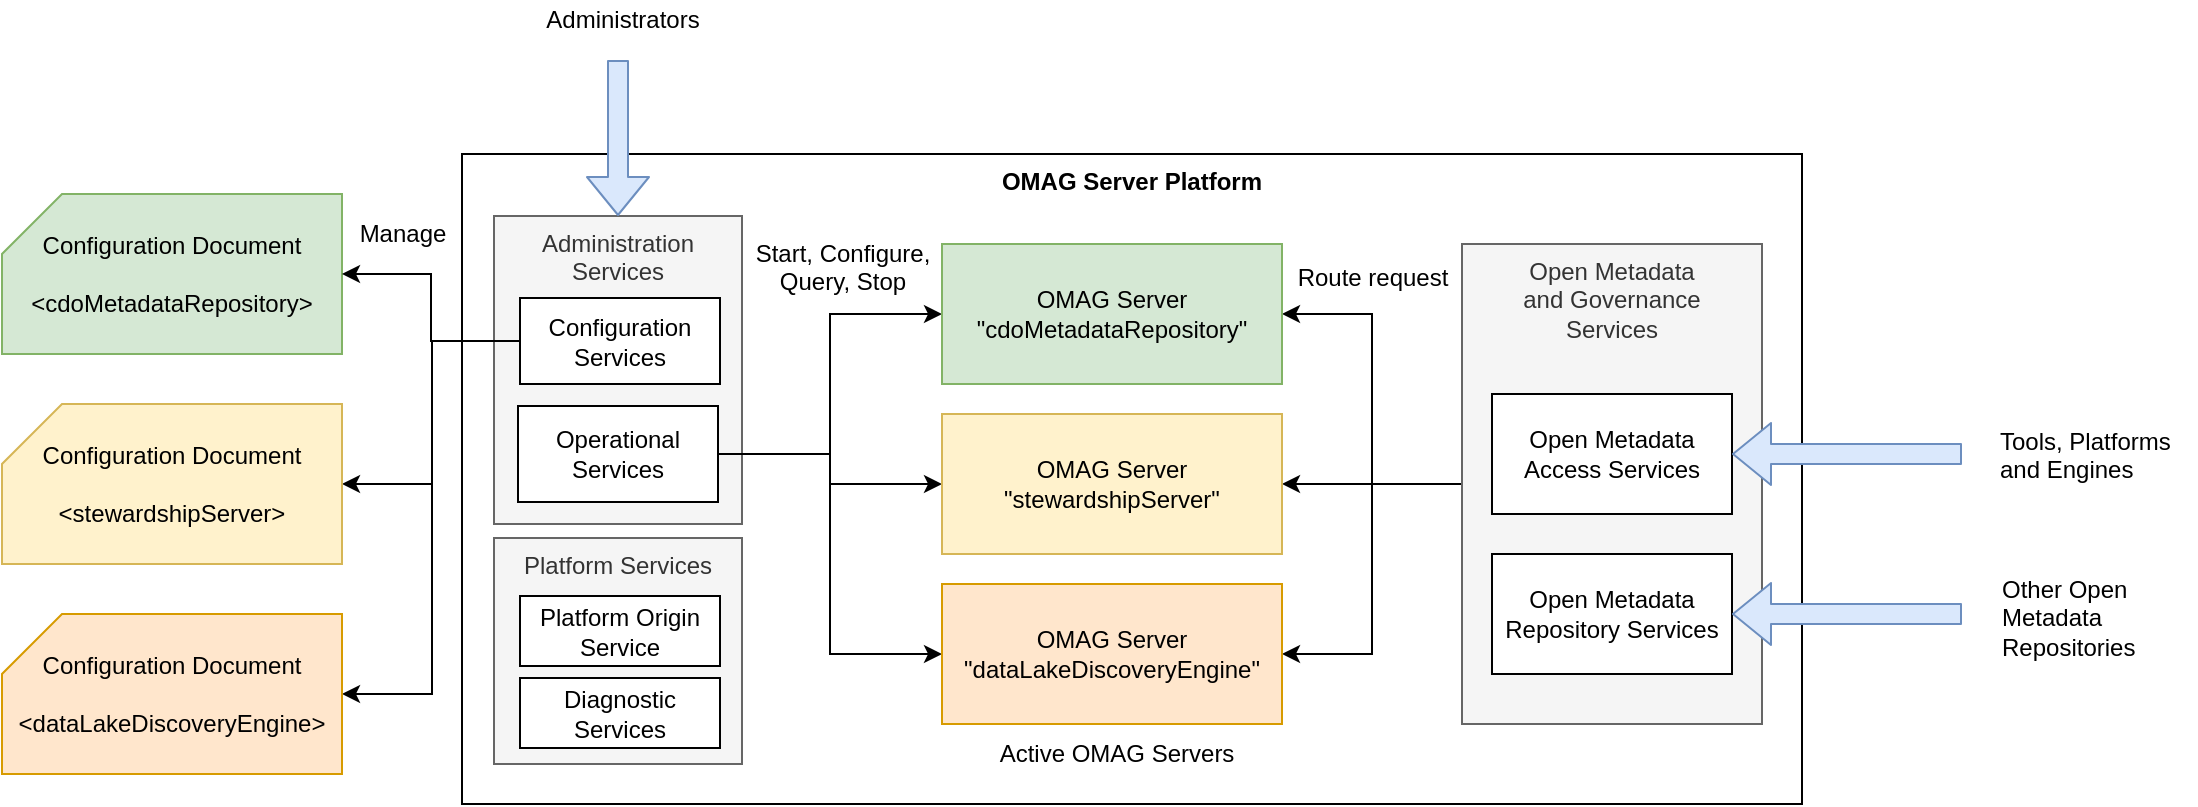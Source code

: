 <mxfile version="12.4.2" type="device" pages="5"><diagram id="jdCq2hI5D1BNtVDMY8oI" name="overview"><mxGraphModel dx="932" dy="624" grid="0" gridSize="10" guides="1" tooltips="1" connect="1" arrows="1" fold="1" page="1" pageScale="1" pageWidth="1169" pageHeight="827" math="0" shadow="0"><root><mxCell id="0"/><mxCell id="1" parent="0"/><mxCell id="u8owASK1Kx1QDujCnY4g-9" value="OMAG Server Platform" style="rounded=0;whiteSpace=wrap;html=1;verticalAlign=top;fontStyle=1" parent="1" vertex="1"><mxGeometry x="266" y="177" width="670" height="325" as="geometry"/></mxCell><mxCell id="u8owASK1Kx1QDujCnY4g-20" value="Administration&lt;br&gt;Services&lt;br&gt;" style="rounded=0;whiteSpace=wrap;html=1;fillColor=#f5f5f5;strokeColor=#666666;fontColor=#333333;verticalAlign=top;" parent="1" vertex="1"><mxGeometry x="282" y="208" width="124" height="154" as="geometry"/></mxCell><mxCell id="u8owASK1Kx1QDujCnY4g-1" value="Configuration Document&lt;br&gt;&lt;br&gt;&amp;lt;cdoMetadataRepository&amp;gt;&lt;br&gt;" style="shape=card;whiteSpace=wrap;html=1;fillColor=#d5e8d4;strokeColor=#82b366;" parent="1" vertex="1"><mxGeometry x="36" y="197" width="170" height="80" as="geometry"/></mxCell><mxCell id="u8owASK1Kx1QDujCnY4g-27" style="edgeStyle=orthogonalEdgeStyle;rounded=0;html=1;exitX=0;exitY=0.5;exitDx=0;exitDy=0;entryX=1;entryY=0.5;entryDx=0;entryDy=0;jettySize=auto;orthogonalLoop=1;" parent="1" source="u8owASK1Kx1QDujCnY4g-11" target="u8owASK1Kx1QDujCnY4g-21" edge="1"><mxGeometry relative="1" as="geometry"/></mxCell><mxCell id="u8owASK1Kx1QDujCnY4g-29" style="edgeStyle=orthogonalEdgeStyle;rounded=0;html=1;exitX=0;exitY=0.5;exitDx=0;exitDy=0;entryX=1;entryY=0.5;entryDx=0;entryDy=0;jettySize=auto;orthogonalLoop=1;" parent="1" source="u8owASK1Kx1QDujCnY4g-11" target="u8owASK1Kx1QDujCnY4g-23" edge="1"><mxGeometry relative="1" as="geometry"/></mxCell><mxCell id="u8owASK1Kx1QDujCnY4g-30" style="edgeStyle=orthogonalEdgeStyle;rounded=0;html=1;exitX=0;exitY=0.5;exitDx=0;exitDy=0;entryX=1;entryY=0.5;entryDx=0;entryDy=0;jettySize=auto;orthogonalLoop=1;" parent="1" source="u8owASK1Kx1QDujCnY4g-11" target="u8owASK1Kx1QDujCnY4g-22" edge="1"><mxGeometry relative="1" as="geometry"/></mxCell><mxCell id="u8owASK1Kx1QDujCnY4g-11" value="Open Metadata&lt;br&gt;and Governance&lt;br&gt;Services&lt;br&gt;" style="rounded=0;whiteSpace=wrap;html=1;fillColor=#f5f5f5;strokeColor=#666666;fontColor=#333333;verticalAlign=top;" parent="1" vertex="1"><mxGeometry x="766" y="222" width="150" height="240" as="geometry"/></mxCell><mxCell id="u8owASK1Kx1QDujCnY4g-24" style="edgeStyle=orthogonalEdgeStyle;rounded=0;html=1;exitX=1;exitY=0.5;exitDx=0;exitDy=0;entryX=0;entryY=0.5;entryDx=0;entryDy=0;jettySize=auto;orthogonalLoop=1;" parent="1" source="u8owASK1Kx1QDujCnY4g-46" target="u8owASK1Kx1QDujCnY4g-21" edge="1"><mxGeometry relative="1" as="geometry"/></mxCell><mxCell id="u8owASK1Kx1QDujCnY4g-25" style="edgeStyle=orthogonalEdgeStyle;rounded=0;html=1;exitX=1;exitY=0.5;exitDx=0;exitDy=0;entryX=0;entryY=0.5;entryDx=0;entryDy=0;jettySize=auto;orthogonalLoop=1;" parent="1" source="u8owASK1Kx1QDujCnY4g-46" target="u8owASK1Kx1QDujCnY4g-22" edge="1"><mxGeometry relative="1" as="geometry"/></mxCell><mxCell id="u8owASK1Kx1QDujCnY4g-26" style="edgeStyle=orthogonalEdgeStyle;rounded=0;html=1;exitX=1;exitY=0.5;exitDx=0;exitDy=0;jettySize=auto;orthogonalLoop=1;" parent="1" source="u8owASK1Kx1QDujCnY4g-46" target="u8owASK1Kx1QDujCnY4g-23" edge="1"><mxGeometry relative="1" as="geometry"><Array as="points"><mxPoint x="450" y="327"/><mxPoint x="450" y="427"/></Array></mxGeometry></mxCell><mxCell id="u8owASK1Kx1QDujCnY4g-39" style="edgeStyle=orthogonalEdgeStyle;rounded=0;html=1;exitX=0;exitY=0.5;exitDx=0;exitDy=0;jettySize=auto;orthogonalLoop=1;" parent="1" source="u8owASK1Kx1QDujCnY4g-45" target="u8owASK1Kx1QDujCnY4g-1" edge="1"><mxGeometry relative="1" as="geometry"/></mxCell><mxCell id="u8owASK1Kx1QDujCnY4g-40" style="edgeStyle=orthogonalEdgeStyle;rounded=0;html=1;exitX=0;exitY=0.5;exitDx=0;exitDy=0;jettySize=auto;orthogonalLoop=1;" parent="1" source="u8owASK1Kx1QDujCnY4g-45" target="u8owASK1Kx1QDujCnY4g-33" edge="1"><mxGeometry relative="1" as="geometry"><Array as="points"><mxPoint x="251" y="271"/><mxPoint x="251" y="342"/></Array></mxGeometry></mxCell><mxCell id="u8owASK1Kx1QDujCnY4g-41" style="edgeStyle=orthogonalEdgeStyle;rounded=0;html=1;jettySize=auto;orthogonalLoop=1;entryX=1;entryY=0.5;entryDx=0;entryDy=0;entryPerimeter=0;exitX=0;exitY=0.5;exitDx=0;exitDy=0;" parent="1" source="u8owASK1Kx1QDujCnY4g-45" target="u8owASK1Kx1QDujCnY4g-34" edge="1"><mxGeometry relative="1" as="geometry"><Array as="points"><mxPoint x="251" y="271"/><mxPoint x="251" y="447"/></Array></mxGeometry></mxCell><mxCell id="u8owASK1Kx1QDujCnY4g-21" value="OMAG Server&lt;br&gt;&quot;cdoMetadataRepository&quot;" style="rounded=0;whiteSpace=wrap;html=1;fillColor=#d5e8d4;strokeColor=#82b366;" parent="1" vertex="1"><mxGeometry x="506" y="222" width="170" height="70" as="geometry"/></mxCell><mxCell id="u8owASK1Kx1QDujCnY4g-22" value="OMAG Server&lt;br&gt;&quot;stewardshipServer&quot;" style="rounded=0;whiteSpace=wrap;html=1;fillColor=#fff2cc;strokeColor=#d6b656;" parent="1" vertex="1"><mxGeometry x="506" y="307" width="170" height="70" as="geometry"/></mxCell><mxCell id="u8owASK1Kx1QDujCnY4g-23" value="OMAG Server&lt;br&gt;&quot;dataLakeDiscoveryEngine&quot;" style="rounded=0;whiteSpace=wrap;html=1;fillColor=#ffe6cc;strokeColor=#d79b00;" parent="1" vertex="1"><mxGeometry x="506" y="392" width="170" height="70" as="geometry"/></mxCell><mxCell id="u8owASK1Kx1QDujCnY4g-33" value="Configuration Document&lt;br&gt;&lt;br&gt;&amp;lt;stewardshipServer&amp;gt;&lt;br&gt;" style="shape=card;whiteSpace=wrap;html=1;fillColor=#fff2cc;strokeColor=#d6b656;" parent="1" vertex="1"><mxGeometry x="36" y="302" width="170" height="80" as="geometry"/></mxCell><mxCell id="u8owASK1Kx1QDujCnY4g-34" value="Configuration Document&lt;br&gt;&lt;br&gt;&amp;lt;dataLakeDiscoveryEngine&amp;gt;&lt;br&gt;" style="shape=card;whiteSpace=wrap;html=1;fillColor=#ffe6cc;strokeColor=#d79b00;" parent="1" vertex="1"><mxGeometry x="36" y="407" width="170" height="80" as="geometry"/></mxCell><mxCell id="u8owASK1Kx1QDujCnY4g-37" value="Start, Configure,&lt;br&gt;Query, Stop&lt;br&gt;" style="text;html=1;resizable=0;points=[];autosize=1;align=center;verticalAlign=top;spacingTop=-4;" parent="1" vertex="1"><mxGeometry x="406" y="217" width="100" height="30" as="geometry"/></mxCell><mxCell id="u8owASK1Kx1QDujCnY4g-38" value="Route request" style="text;html=1;resizable=0;points=[];autosize=1;align=center;verticalAlign=top;spacingTop=-4;" parent="1" vertex="1"><mxGeometry x="676" y="229" width="90" height="20" as="geometry"/></mxCell><mxCell id="u8owASK1Kx1QDujCnY4g-42" value="Manage" style="text;html=1;resizable=0;points=[];autosize=1;align=center;verticalAlign=top;spacingTop=-4;" parent="1" vertex="1"><mxGeometry x="206" y="207" width="60" height="20" as="geometry"/></mxCell><mxCell id="u8owASK1Kx1QDujCnY4g-52" value="" style="edgeStyle=orthogonalEdgeStyle;rounded=0;html=1;jettySize=auto;orthogonalLoop=1;" parent="1" source="u8owASK1Kx1QDujCnY4g-43" edge="1"><mxGeometry relative="1" as="geometry"><mxPoint x="981" y="407" as="targetPoint"/></mxGeometry></mxCell><mxCell id="u8owASK1Kx1QDujCnY4g-43" value="Open Metadata&lt;br&gt;Repository Services" style="rounded=0;whiteSpace=wrap;html=1;align=center;" parent="1" vertex="1"><mxGeometry x="781" y="377" width="120" height="60" as="geometry"/></mxCell><mxCell id="u8owASK1Kx1QDujCnY4g-44" value="Open Metadata Access Services" style="rounded=0;whiteSpace=wrap;html=1;align=center;" parent="1" vertex="1"><mxGeometry x="781" y="297" width="120" height="60" as="geometry"/></mxCell><mxCell id="u8owASK1Kx1QDujCnY4g-45" value="Configuration&lt;br&gt;Services&lt;br&gt;" style="rounded=0;whiteSpace=wrap;html=1;align=center;" parent="1" vertex="1"><mxGeometry x="295" y="249" width="100" height="43" as="geometry"/></mxCell><mxCell id="u8owASK1Kx1QDujCnY4g-46" value="Operational&lt;br&gt;Services&lt;br&gt;" style="rounded=0;whiteSpace=wrap;html=1;align=center;" parent="1" vertex="1"><mxGeometry x="294" y="303" width="100" height="48" as="geometry"/></mxCell><mxCell id="u8owASK1Kx1QDujCnY4g-48" value="" style="shape=flexArrow;endArrow=classic;html=1;fillColor=#dae8fc;strokeColor=#6c8ebf;entryX=0.5;entryY=0;entryDx=0;entryDy=0;" parent="1" target="u8owASK1Kx1QDujCnY4g-20" edge="1"><mxGeometry width="50" height="50" relative="1" as="geometry"><mxPoint x="344" y="130" as="sourcePoint"/><mxPoint x="346" y="210" as="targetPoint"/></mxGeometry></mxCell><mxCell id="u8owASK1Kx1QDujCnY4g-49" value="" style="shape=flexArrow;endArrow=classic;html=1;entryX=1;entryY=0.5;entryDx=0;entryDy=0;fillColor=#dae8fc;strokeColor=#6c8ebf;" parent="1" target="u8owASK1Kx1QDujCnY4g-43" edge="1"><mxGeometry width="50" height="50" relative="1" as="geometry"><mxPoint x="1016" y="407" as="sourcePoint"/><mxPoint x="966" y="422" as="targetPoint"/></mxGeometry></mxCell><mxCell id="u8owASK1Kx1QDujCnY4g-50" value="" style="shape=flexArrow;endArrow=classic;html=1;entryX=1;entryY=0.5;entryDx=0;entryDy=0;fillColor=#dae8fc;strokeColor=#6c8ebf;" parent="1" target="u8owASK1Kx1QDujCnY4g-44" edge="1"><mxGeometry width="50" height="50" relative="1" as="geometry"><mxPoint x="1016" y="327" as="sourcePoint"/><mxPoint x="901" y="322" as="targetPoint"/></mxGeometry></mxCell><mxCell id="u8owASK1Kx1QDujCnY4g-53" value="Tools, Platforms&lt;br&gt;and Engines&lt;br&gt;" style="text;html=1;resizable=0;points=[];autosize=1;align=left;verticalAlign=top;spacingTop=-4;" parent="1" vertex="1"><mxGeometry x="1033" y="311" width="100" height="30" as="geometry"/></mxCell><mxCell id="u8owASK1Kx1QDujCnY4g-54" value="Other Open&lt;br&gt;Metadata&lt;br&gt;Repositories&lt;br&gt;" style="text;html=1;resizable=0;points=[];autosize=1;align=left;verticalAlign=top;spacingTop=-4;" parent="1" vertex="1"><mxGeometry x="1034" y="385" width="80" height="40" as="geometry"/></mxCell><mxCell id="u8owASK1Kx1QDujCnY4g-55" value="Administrators" style="text;html=1;resizable=0;points=[];autosize=1;align=center;verticalAlign=top;spacingTop=-4;" parent="1" vertex="1"><mxGeometry x="301" y="100" width="90" height="20" as="geometry"/></mxCell><mxCell id="u8owASK1Kx1QDujCnY4g-92" value="Active OMAG Servers" style="text;html=1;resizable=0;points=[];autosize=1;align=center;verticalAlign=top;spacingTop=-4;" parent="1" vertex="1"><mxGeometry x="529" y="467" width="127" height="14" as="geometry"/></mxCell><mxCell id="-UxJPQ5hPK6nx7-NSPTv-1" value="Platform Services" style="rounded=0;whiteSpace=wrap;html=1;fillColor=#f5f5f5;strokeColor=#666666;fontColor=#333333;verticalAlign=top;" parent="1" vertex="1"><mxGeometry x="282" y="369" width="124" height="113" as="geometry"/></mxCell><mxCell id="u8owASK1Kx1QDujCnY4g-47" value="Diagnostic&lt;br&gt;Services" style="rounded=0;whiteSpace=wrap;html=1;align=center;" parent="1" vertex="1"><mxGeometry x="295" y="439" width="100" height="35" as="geometry"/></mxCell><mxCell id="-UxJPQ5hPK6nx7-NSPTv-2" value="Platform Origin&lt;br&gt;Service" style="rounded=0;whiteSpace=wrap;html=1;align=center;" parent="1" vertex="1"><mxGeometry x="295" y="398" width="100" height="35" as="geometry"/></mxCell></root></mxGraphModel></diagram><diagram id="vU0P4_5o8Qp2385-KqjZ" name="start-up"><mxGraphModel dx="932" dy="625" grid="1" gridSize="10" guides="1" tooltips="1" connect="1" arrows="1" fold="1" page="1" pageScale="1" pageWidth="1169" pageHeight="827" math="0" shadow="0"><root><mxCell id="Y6DxRBErZnc9y9hBre5N-0"/><mxCell id="Y6DxRBErZnc9y9hBre5N-1" parent="Y6DxRBErZnc9y9hBre5N-0"/><mxCell id="sXn9BxRJdHGjoYU8sVkS-0" value="OMAG Server Platform" style="rounded=0;whiteSpace=wrap;html=1;verticalAlign=top;fontStyle=1" vertex="1" parent="Y6DxRBErZnc9y9hBre5N-1"><mxGeometry x="266" y="177" width="670" height="325" as="geometry"/></mxCell><mxCell id="sXn9BxRJdHGjoYU8sVkS-1" value="Administration&lt;br&gt;Services&lt;br&gt;" style="rounded=0;whiteSpace=wrap;html=1;fillColor=#f5f5f5;strokeColor=#666666;fontColor=#333333;verticalAlign=top;" vertex="1" parent="Y6DxRBErZnc9y9hBre5N-1"><mxGeometry x="282" y="208" width="124" height="154" as="geometry"/></mxCell><mxCell id="sXn9BxRJdHGjoYU8sVkS-6" value="Open Metadata&lt;br&gt;and Governance&lt;br&gt;Services&lt;br&gt;" style="rounded=0;whiteSpace=wrap;html=1;fillColor=#f5f5f5;strokeColor=#666666;fontColor=#333333;verticalAlign=top;" vertex="1" parent="Y6DxRBErZnc9y9hBre5N-1"><mxGeometry x="766" y="222" width="150" height="240" as="geometry"/></mxCell><mxCell id="sXn9BxRJdHGjoYU8sVkS-21" value="" style="edgeStyle=orthogonalEdgeStyle;rounded=0;html=1;jettySize=auto;orthogonalLoop=1;" edge="1" parent="Y6DxRBErZnc9y9hBre5N-1" source="sXn9BxRJdHGjoYU8sVkS-22"><mxGeometry relative="1" as="geometry"><mxPoint x="981" y="407" as="targetPoint"/></mxGeometry></mxCell><mxCell id="sXn9BxRJdHGjoYU8sVkS-22" value="Open Metadata&lt;br&gt;Repository Services" style="rounded=0;whiteSpace=wrap;html=1;align=center;" vertex="1" parent="Y6DxRBErZnc9y9hBre5N-1"><mxGeometry x="781" y="377" width="120" height="60" as="geometry"/></mxCell><mxCell id="sXn9BxRJdHGjoYU8sVkS-23" value="Open Metadata Access Services" style="rounded=0;whiteSpace=wrap;html=1;align=center;" vertex="1" parent="Y6DxRBErZnc9y9hBre5N-1"><mxGeometry x="781" y="297" width="120" height="60" as="geometry"/></mxCell><mxCell id="sXn9BxRJdHGjoYU8sVkS-24" value="Configuration&lt;br&gt;Services&lt;br&gt;" style="rounded=0;whiteSpace=wrap;html=1;align=center;" vertex="1" parent="Y6DxRBErZnc9y9hBre5N-1"><mxGeometry x="295" y="249" width="100" height="43" as="geometry"/></mxCell><mxCell id="sXn9BxRJdHGjoYU8sVkS-25" value="Operational&lt;br&gt;Services&lt;br&gt;" style="rounded=0;whiteSpace=wrap;html=1;align=center;" vertex="1" parent="Y6DxRBErZnc9y9hBre5N-1"><mxGeometry x="294" y="303" width="100" height="48" as="geometry"/></mxCell><mxCell id="sXn9BxRJdHGjoYU8sVkS-26" value="" style="shape=flexArrow;endArrow=classic;html=1;fillColor=#dae8fc;strokeColor=#6c8ebf;entryX=0.5;entryY=0;entryDx=0;entryDy=0;" edge="1" parent="Y6DxRBErZnc9y9hBre5N-1" target="sXn9BxRJdHGjoYU8sVkS-1"><mxGeometry width="50" height="50" relative="1" as="geometry"><mxPoint x="344" y="130" as="sourcePoint"/><mxPoint x="346" y="210" as="targetPoint"/></mxGeometry></mxCell><mxCell id="sXn9BxRJdHGjoYU8sVkS-27" value="" style="shape=flexArrow;endArrow=classic;html=1;entryX=1;entryY=0.5;entryDx=0;entryDy=0;fillColor=#dae8fc;strokeColor=#6c8ebf;" edge="1" parent="Y6DxRBErZnc9y9hBre5N-1" target="sXn9BxRJdHGjoYU8sVkS-22"><mxGeometry width="50" height="50" relative="1" as="geometry"><mxPoint x="1016" y="407" as="sourcePoint"/><mxPoint x="966" y="422" as="targetPoint"/></mxGeometry></mxCell><mxCell id="sXn9BxRJdHGjoYU8sVkS-28" value="" style="shape=flexArrow;endArrow=classic;html=1;entryX=1;entryY=0.5;entryDx=0;entryDy=0;fillColor=#dae8fc;strokeColor=#6c8ebf;" edge="1" parent="Y6DxRBErZnc9y9hBre5N-1" target="sXn9BxRJdHGjoYU8sVkS-23"><mxGeometry width="50" height="50" relative="1" as="geometry"><mxPoint x="1016" y="327" as="sourcePoint"/><mxPoint x="901" y="322" as="targetPoint"/></mxGeometry></mxCell><mxCell id="sXn9BxRJdHGjoYU8sVkS-29" value="Tools, Platforms&lt;br&gt;and Engines&lt;br&gt;" style="text;html=1;resizable=0;points=[];autosize=1;align=left;verticalAlign=top;spacingTop=-4;" vertex="1" parent="Y6DxRBErZnc9y9hBre5N-1"><mxGeometry x="1033" y="311" width="100" height="30" as="geometry"/></mxCell><mxCell id="sXn9BxRJdHGjoYU8sVkS-30" value="Other Open&lt;br&gt;Metadata&lt;br&gt;Repositories&lt;br&gt;" style="text;html=1;resizable=0;points=[];autosize=1;align=left;verticalAlign=top;spacingTop=-4;" vertex="1" parent="Y6DxRBErZnc9y9hBre5N-1"><mxGeometry x="1034" y="385" width="80" height="40" as="geometry"/></mxCell><mxCell id="sXn9BxRJdHGjoYU8sVkS-31" value="Administrators" style="text;html=1;resizable=0;points=[];autosize=1;align=center;verticalAlign=top;spacingTop=-4;" vertex="1" parent="Y6DxRBErZnc9y9hBre5N-1"><mxGeometry x="301" y="100" width="90" height="20" as="geometry"/></mxCell><mxCell id="sXn9BxRJdHGjoYU8sVkS-33" value="Platform Services" style="rounded=0;whiteSpace=wrap;html=1;fillColor=#f5f5f5;strokeColor=#666666;fontColor=#333333;verticalAlign=top;" vertex="1" parent="Y6DxRBErZnc9y9hBre5N-1"><mxGeometry x="282" y="369" width="124" height="113" as="geometry"/></mxCell><mxCell id="sXn9BxRJdHGjoYU8sVkS-34" value="Diagnostic&lt;br&gt;Services" style="rounded=0;whiteSpace=wrap;html=1;align=center;" vertex="1" parent="Y6DxRBErZnc9y9hBre5N-1"><mxGeometry x="295" y="439" width="100" height="35" as="geometry"/></mxCell><mxCell id="sXn9BxRJdHGjoYU8sVkS-35" value="Platform Origin&lt;br&gt;Service" style="rounded=0;whiteSpace=wrap;html=1;align=center;" vertex="1" parent="Y6DxRBErZnc9y9hBre5N-1"><mxGeometry x="295" y="398" width="100" height="35" as="geometry"/></mxCell></root></mxGraphModel></diagram><diagram name="configure" id="m71McTNdLESYzKu-e-sG"><mxGraphModel dx="932" dy="625" grid="1" gridSize="10" guides="1" tooltips="1" connect="1" arrows="1" fold="1" page="1" pageScale="1" pageWidth="1169" pageHeight="827" math="0" shadow="0"><root><mxCell id="y8vZhwGmLPRkk9w7pIrN-0"/><mxCell id="y8vZhwGmLPRkk9w7pIrN-1" parent="y8vZhwGmLPRkk9w7pIrN-0"/><mxCell id="93h2jXC0Yk82gLTYCuT8-0" value="OMAG Server Platform" style="rounded=0;whiteSpace=wrap;html=1;verticalAlign=top;fontStyle=1" vertex="1" parent="y8vZhwGmLPRkk9w7pIrN-1"><mxGeometry x="266" y="177" width="670" height="325" as="geometry"/></mxCell><mxCell id="93h2jXC0Yk82gLTYCuT8-1" value="Administration&lt;br&gt;Services&lt;br&gt;" style="rounded=0;whiteSpace=wrap;html=1;fillColor=#f5f5f5;strokeColor=#666666;fontColor=#333333;verticalAlign=top;" vertex="1" parent="y8vZhwGmLPRkk9w7pIrN-1"><mxGeometry x="282" y="208" width="124" height="154" as="geometry"/></mxCell><mxCell id="93h2jXC0Yk82gLTYCuT8-2" value="Configuration Document&lt;br&gt;&lt;br&gt;&amp;lt;cdoMetadataRepository&amp;gt;&lt;br&gt;" style="shape=card;whiteSpace=wrap;html=1;fillColor=#d5e8d4;strokeColor=#82b366;" vertex="1" parent="y8vZhwGmLPRkk9w7pIrN-1"><mxGeometry x="36" y="197" width="170" height="80" as="geometry"/></mxCell><mxCell id="93h2jXC0Yk82gLTYCuT8-6" value="Open Metadata&lt;br&gt;and Governance&lt;br&gt;Services&lt;br&gt;" style="rounded=0;whiteSpace=wrap;html=1;fillColor=#f5f5f5;strokeColor=#666666;fontColor=#333333;verticalAlign=top;" vertex="1" parent="y8vZhwGmLPRkk9w7pIrN-1"><mxGeometry x="766" y="222" width="150" height="240" as="geometry"/></mxCell><mxCell id="93h2jXC0Yk82gLTYCuT8-10" style="edgeStyle=orthogonalEdgeStyle;rounded=0;html=1;exitX=0;exitY=0.5;exitDx=0;exitDy=0;jettySize=auto;orthogonalLoop=1;" edge="1" parent="y8vZhwGmLPRkk9w7pIrN-1" source="93h2jXC0Yk82gLTYCuT8-24" target="93h2jXC0Yk82gLTYCuT8-2"><mxGeometry relative="1" as="geometry"/></mxCell><mxCell id="93h2jXC0Yk82gLTYCuT8-11" style="edgeStyle=orthogonalEdgeStyle;rounded=0;html=1;exitX=0;exitY=0.5;exitDx=0;exitDy=0;jettySize=auto;orthogonalLoop=1;" edge="1" parent="y8vZhwGmLPRkk9w7pIrN-1" source="93h2jXC0Yk82gLTYCuT8-24" target="93h2jXC0Yk82gLTYCuT8-16"><mxGeometry relative="1" as="geometry"><Array as="points"><mxPoint x="251" y="271"/><mxPoint x="251" y="342"/></Array></mxGeometry></mxCell><mxCell id="93h2jXC0Yk82gLTYCuT8-12" style="edgeStyle=orthogonalEdgeStyle;rounded=0;html=1;jettySize=auto;orthogonalLoop=1;entryX=1;entryY=0.5;entryDx=0;entryDy=0;entryPerimeter=0;exitX=0;exitY=0.5;exitDx=0;exitDy=0;" edge="1" parent="y8vZhwGmLPRkk9w7pIrN-1" source="93h2jXC0Yk82gLTYCuT8-24" target="93h2jXC0Yk82gLTYCuT8-17"><mxGeometry relative="1" as="geometry"><Array as="points"><mxPoint x="251" y="271"/><mxPoint x="251" y="447"/></Array></mxGeometry></mxCell><mxCell id="93h2jXC0Yk82gLTYCuT8-16" value="Configuration Document&lt;br&gt;&lt;br&gt;&amp;lt;stewardshipServer&amp;gt;&lt;br&gt;" style="shape=card;whiteSpace=wrap;html=1;fillColor=#fff2cc;strokeColor=#d6b656;" vertex="1" parent="y8vZhwGmLPRkk9w7pIrN-1"><mxGeometry x="36" y="302" width="170" height="80" as="geometry"/></mxCell><mxCell id="93h2jXC0Yk82gLTYCuT8-17" value="Configuration Document&lt;br&gt;&lt;br&gt;&amp;lt;dataLakeDiscoveryEngine&amp;gt;&lt;br&gt;" style="shape=card;whiteSpace=wrap;html=1;fillColor=#ffe6cc;strokeColor=#d79b00;" vertex="1" parent="y8vZhwGmLPRkk9w7pIrN-1"><mxGeometry x="36" y="407" width="170" height="80" as="geometry"/></mxCell><mxCell id="93h2jXC0Yk82gLTYCuT8-20" value="Manage" style="text;html=1;resizable=0;points=[];autosize=1;align=center;verticalAlign=top;spacingTop=-4;" vertex="1" parent="y8vZhwGmLPRkk9w7pIrN-1"><mxGeometry x="206" y="207" width="60" height="20" as="geometry"/></mxCell><mxCell id="93h2jXC0Yk82gLTYCuT8-21" value="" style="edgeStyle=orthogonalEdgeStyle;rounded=0;html=1;jettySize=auto;orthogonalLoop=1;" edge="1" parent="y8vZhwGmLPRkk9w7pIrN-1" source="93h2jXC0Yk82gLTYCuT8-22"><mxGeometry relative="1" as="geometry"><mxPoint x="981" y="407" as="targetPoint"/></mxGeometry></mxCell><mxCell id="93h2jXC0Yk82gLTYCuT8-22" value="Open Metadata&lt;br&gt;Repository Services" style="rounded=0;whiteSpace=wrap;html=1;align=center;" vertex="1" parent="y8vZhwGmLPRkk9w7pIrN-1"><mxGeometry x="781" y="377" width="120" height="60" as="geometry"/></mxCell><mxCell id="93h2jXC0Yk82gLTYCuT8-23" value="Open Metadata Access Services" style="rounded=0;whiteSpace=wrap;html=1;align=center;" vertex="1" parent="y8vZhwGmLPRkk9w7pIrN-1"><mxGeometry x="781" y="297" width="120" height="60" as="geometry"/></mxCell><mxCell id="93h2jXC0Yk82gLTYCuT8-24" value="Configuration&lt;br&gt;Services&lt;br&gt;" style="rounded=0;whiteSpace=wrap;html=1;align=center;" vertex="1" parent="y8vZhwGmLPRkk9w7pIrN-1"><mxGeometry x="295" y="249" width="100" height="43" as="geometry"/></mxCell><mxCell id="93h2jXC0Yk82gLTYCuT8-25" value="Operational&lt;br&gt;Services&lt;br&gt;" style="rounded=0;whiteSpace=wrap;html=1;align=center;" vertex="1" parent="y8vZhwGmLPRkk9w7pIrN-1"><mxGeometry x="294" y="303" width="100" height="48" as="geometry"/></mxCell><mxCell id="93h2jXC0Yk82gLTYCuT8-26" value="" style="shape=flexArrow;endArrow=classic;html=1;fillColor=#dae8fc;strokeColor=#6c8ebf;entryX=0.5;entryY=0;entryDx=0;entryDy=0;" edge="1" parent="y8vZhwGmLPRkk9w7pIrN-1" target="93h2jXC0Yk82gLTYCuT8-1"><mxGeometry width="50" height="50" relative="1" as="geometry"><mxPoint x="344" y="130" as="sourcePoint"/><mxPoint x="346" y="210" as="targetPoint"/></mxGeometry></mxCell><mxCell id="93h2jXC0Yk82gLTYCuT8-27" value="" style="shape=flexArrow;endArrow=classic;html=1;entryX=1;entryY=0.5;entryDx=0;entryDy=0;fillColor=#dae8fc;strokeColor=#6c8ebf;" edge="1" parent="y8vZhwGmLPRkk9w7pIrN-1" target="93h2jXC0Yk82gLTYCuT8-22"><mxGeometry width="50" height="50" relative="1" as="geometry"><mxPoint x="1016" y="407" as="sourcePoint"/><mxPoint x="966" y="422" as="targetPoint"/></mxGeometry></mxCell><mxCell id="93h2jXC0Yk82gLTYCuT8-28" value="" style="shape=flexArrow;endArrow=classic;html=1;entryX=1;entryY=0.5;entryDx=0;entryDy=0;fillColor=#dae8fc;strokeColor=#6c8ebf;" edge="1" parent="y8vZhwGmLPRkk9w7pIrN-1" target="93h2jXC0Yk82gLTYCuT8-23"><mxGeometry width="50" height="50" relative="1" as="geometry"><mxPoint x="1016" y="327" as="sourcePoint"/><mxPoint x="901" y="322" as="targetPoint"/></mxGeometry></mxCell><mxCell id="93h2jXC0Yk82gLTYCuT8-29" value="Tools, Platforms&lt;br&gt;and Engines&lt;br&gt;" style="text;html=1;resizable=0;points=[];autosize=1;align=left;verticalAlign=top;spacingTop=-4;" vertex="1" parent="y8vZhwGmLPRkk9w7pIrN-1"><mxGeometry x="1033" y="311" width="100" height="30" as="geometry"/></mxCell><mxCell id="93h2jXC0Yk82gLTYCuT8-30" value="Other Open&lt;br&gt;Metadata&lt;br&gt;Repositories&lt;br&gt;" style="text;html=1;resizable=0;points=[];autosize=1;align=left;verticalAlign=top;spacingTop=-4;" vertex="1" parent="y8vZhwGmLPRkk9w7pIrN-1"><mxGeometry x="1034" y="385" width="80" height="40" as="geometry"/></mxCell><mxCell id="93h2jXC0Yk82gLTYCuT8-31" value="Administrators" style="text;html=1;resizable=0;points=[];autosize=1;align=center;verticalAlign=top;spacingTop=-4;" vertex="1" parent="y8vZhwGmLPRkk9w7pIrN-1"><mxGeometry x="301" y="100" width="90" height="20" as="geometry"/></mxCell><mxCell id="93h2jXC0Yk82gLTYCuT8-33" value="Platform Services" style="rounded=0;whiteSpace=wrap;html=1;fillColor=#f5f5f5;strokeColor=#666666;fontColor=#333333;verticalAlign=top;" vertex="1" parent="y8vZhwGmLPRkk9w7pIrN-1"><mxGeometry x="282" y="369" width="124" height="113" as="geometry"/></mxCell><mxCell id="93h2jXC0Yk82gLTYCuT8-34" value="Diagnostic&lt;br&gt;Services" style="rounded=0;whiteSpace=wrap;html=1;align=center;" vertex="1" parent="y8vZhwGmLPRkk9w7pIrN-1"><mxGeometry x="295" y="439" width="100" height="35" as="geometry"/></mxCell><mxCell id="93h2jXC0Yk82gLTYCuT8-35" value="Platform Origin&lt;br&gt;Service" style="rounded=0;whiteSpace=wrap;html=1;align=center;" vertex="1" parent="y8vZhwGmLPRkk9w7pIrN-1"><mxGeometry x="295" y="398" width="100" height="35" as="geometry"/></mxCell></root></mxGraphModel></diagram><diagram id="CmF395Dgja_KDwJDxMK7" name="initialize-logical-omag-server"><mxGraphModel dx="932" dy="624" grid="1" gridSize="10" guides="1" tooltips="1" connect="1" arrows="1" fold="1" page="1" pageScale="1" pageWidth="1169" pageHeight="827" math="0" shadow="0"><root><mxCell id="2vPdhzsNlrGZ3euYMEx0-0"/><mxCell id="2vPdhzsNlrGZ3euYMEx0-1" parent="2vPdhzsNlrGZ3euYMEx0-0"/><mxCell id="eNneiJhLW3QXrWHaWUjp-0" value="OMAG Server Platform" style="rounded=0;whiteSpace=wrap;html=1;verticalAlign=top;fontStyle=1" parent="2vPdhzsNlrGZ3euYMEx0-1" vertex="1"><mxGeometry x="266" y="177" width="670" height="325" as="geometry"/></mxCell><mxCell id="eNneiJhLW3QXrWHaWUjp-1" value="Administration&lt;br&gt;Services&lt;br&gt;" style="rounded=0;whiteSpace=wrap;html=1;fillColor=#f5f5f5;strokeColor=#666666;fontColor=#333333;verticalAlign=top;" parent="2vPdhzsNlrGZ3euYMEx0-1" vertex="1"><mxGeometry x="282" y="208" width="124" height="154" as="geometry"/></mxCell><mxCell id="eNneiJhLW3QXrWHaWUjp-2" value="Configuration Document&lt;br&gt;&lt;br&gt;&amp;lt;cdoMetadataRepository&amp;gt;&lt;br&gt;" style="shape=card;whiteSpace=wrap;html=1;fillColor=#d5e8d4;strokeColor=#82b366;" parent="2vPdhzsNlrGZ3euYMEx0-1" vertex="1"><mxGeometry x="36" y="197" width="170" height="80" as="geometry"/></mxCell><mxCell id="eNneiJhLW3QXrWHaWUjp-3" style="edgeStyle=orthogonalEdgeStyle;rounded=0;html=1;exitX=0;exitY=0.5;exitDx=0;exitDy=0;entryX=1;entryY=0.5;entryDx=0;entryDy=0;jettySize=auto;orthogonalLoop=1;" parent="2vPdhzsNlrGZ3euYMEx0-1" source="eNneiJhLW3QXrWHaWUjp-6" target="eNneiJhLW3QXrWHaWUjp-13" edge="1"><mxGeometry relative="1" as="geometry"/></mxCell><mxCell id="eNneiJhLW3QXrWHaWUjp-6" value="Open Metadata&lt;br&gt;and Governance&lt;br&gt;Services&lt;br&gt;" style="rounded=0;whiteSpace=wrap;html=1;fillColor=#f5f5f5;strokeColor=#666666;fontColor=#333333;verticalAlign=top;" parent="2vPdhzsNlrGZ3euYMEx0-1" vertex="1"><mxGeometry x="766" y="222" width="150" height="240" as="geometry"/></mxCell><mxCell id="eNneiJhLW3QXrWHaWUjp-7" style="edgeStyle=orthogonalEdgeStyle;rounded=0;html=1;exitX=1;exitY=0.5;exitDx=0;exitDy=0;entryX=0;entryY=0.5;entryDx=0;entryDy=0;jettySize=auto;orthogonalLoop=1;" parent="2vPdhzsNlrGZ3euYMEx0-1" source="eNneiJhLW3QXrWHaWUjp-25" target="eNneiJhLW3QXrWHaWUjp-13" edge="1"><mxGeometry relative="1" as="geometry"/></mxCell><mxCell id="eNneiJhLW3QXrWHaWUjp-10" style="edgeStyle=orthogonalEdgeStyle;rounded=0;html=1;exitX=0;exitY=0.5;exitDx=0;exitDy=0;jettySize=auto;orthogonalLoop=1;" parent="2vPdhzsNlrGZ3euYMEx0-1" source="eNneiJhLW3QXrWHaWUjp-24" target="eNneiJhLW3QXrWHaWUjp-2" edge="1"><mxGeometry relative="1" as="geometry"/></mxCell><mxCell id="eNneiJhLW3QXrWHaWUjp-11" style="edgeStyle=orthogonalEdgeStyle;rounded=0;html=1;exitX=0;exitY=0.5;exitDx=0;exitDy=0;jettySize=auto;orthogonalLoop=1;" parent="2vPdhzsNlrGZ3euYMEx0-1" source="eNneiJhLW3QXrWHaWUjp-24" target="eNneiJhLW3QXrWHaWUjp-16" edge="1"><mxGeometry relative="1" as="geometry"><Array as="points"><mxPoint x="251" y="271"/><mxPoint x="251" y="342"/></Array></mxGeometry></mxCell><mxCell id="eNneiJhLW3QXrWHaWUjp-12" style="edgeStyle=orthogonalEdgeStyle;rounded=0;html=1;jettySize=auto;orthogonalLoop=1;entryX=1;entryY=0.5;entryDx=0;entryDy=0;entryPerimeter=0;exitX=0;exitY=0.5;exitDx=0;exitDy=0;" parent="2vPdhzsNlrGZ3euYMEx0-1" source="eNneiJhLW3QXrWHaWUjp-24" target="eNneiJhLW3QXrWHaWUjp-17" edge="1"><mxGeometry relative="1" as="geometry"><Array as="points"><mxPoint x="251" y="271"/><mxPoint x="251" y="447"/></Array></mxGeometry></mxCell><mxCell id="eNneiJhLW3QXrWHaWUjp-13" value="OMAG Server&lt;br&gt;&quot;cdoMetadataRepository&quot;" style="rounded=0;whiteSpace=wrap;html=1;fillColor=#d5e8d4;strokeColor=#82b366;" parent="2vPdhzsNlrGZ3euYMEx0-1" vertex="1"><mxGeometry x="506" y="222" width="170" height="70" as="geometry"/></mxCell><mxCell id="eNneiJhLW3QXrWHaWUjp-16" value="Configuration Document&lt;br&gt;&lt;br&gt;&amp;lt;stewardshipServer&amp;gt;&lt;br&gt;" style="shape=card;whiteSpace=wrap;html=1;fillColor=#fff2cc;strokeColor=#d6b656;" parent="2vPdhzsNlrGZ3euYMEx0-1" vertex="1"><mxGeometry x="36" y="302" width="170" height="80" as="geometry"/></mxCell><mxCell id="eNneiJhLW3QXrWHaWUjp-17" value="Configuration Document&lt;br&gt;&lt;br&gt;&amp;lt;dataLakeDiscoveryEngine&amp;gt;&lt;br&gt;" style="shape=card;whiteSpace=wrap;html=1;fillColor=#ffe6cc;strokeColor=#d79b00;" parent="2vPdhzsNlrGZ3euYMEx0-1" vertex="1"><mxGeometry x="36" y="407" width="170" height="80" as="geometry"/></mxCell><mxCell id="eNneiJhLW3QXrWHaWUjp-18" value="Start, Configure,&lt;br&gt;Query, Stop&lt;br&gt;" style="text;html=1;resizable=0;points=[];autosize=1;align=center;verticalAlign=top;spacingTop=-4;" parent="2vPdhzsNlrGZ3euYMEx0-1" vertex="1"><mxGeometry x="406" y="217" width="100" height="30" as="geometry"/></mxCell><mxCell id="eNneiJhLW3QXrWHaWUjp-19" value="Route request" style="text;html=1;resizable=0;points=[];autosize=1;align=center;verticalAlign=top;spacingTop=-4;" parent="2vPdhzsNlrGZ3euYMEx0-1" vertex="1"><mxGeometry x="676" y="229" width="90" height="20" as="geometry"/></mxCell><mxCell id="eNneiJhLW3QXrWHaWUjp-20" value="Manage" style="text;html=1;resizable=0;points=[];autosize=1;align=center;verticalAlign=top;spacingTop=-4;" parent="2vPdhzsNlrGZ3euYMEx0-1" vertex="1"><mxGeometry x="206" y="207" width="60" height="20" as="geometry"/></mxCell><mxCell id="eNneiJhLW3QXrWHaWUjp-21" value="" style="edgeStyle=orthogonalEdgeStyle;rounded=0;html=1;jettySize=auto;orthogonalLoop=1;" parent="2vPdhzsNlrGZ3euYMEx0-1" source="eNneiJhLW3QXrWHaWUjp-22" edge="1"><mxGeometry relative="1" as="geometry"><mxPoint x="981" y="407" as="targetPoint"/></mxGeometry></mxCell><mxCell id="eNneiJhLW3QXrWHaWUjp-22" value="Open Metadata&lt;br&gt;Repository Services" style="rounded=0;whiteSpace=wrap;html=1;align=center;" parent="2vPdhzsNlrGZ3euYMEx0-1" vertex="1"><mxGeometry x="781" y="377" width="120" height="60" as="geometry"/></mxCell><mxCell id="eNneiJhLW3QXrWHaWUjp-23" value="Open Metadata Access Services" style="rounded=0;whiteSpace=wrap;html=1;align=center;" parent="2vPdhzsNlrGZ3euYMEx0-1" vertex="1"><mxGeometry x="781" y="297" width="120" height="60" as="geometry"/></mxCell><mxCell id="eNneiJhLW3QXrWHaWUjp-24" value="Configuration&lt;br&gt;Services&lt;br&gt;" style="rounded=0;whiteSpace=wrap;html=1;align=center;" parent="2vPdhzsNlrGZ3euYMEx0-1" vertex="1"><mxGeometry x="295" y="249" width="100" height="43" as="geometry"/></mxCell><mxCell id="eNneiJhLW3QXrWHaWUjp-25" value="Operational&lt;br&gt;Services&lt;br&gt;" style="rounded=0;whiteSpace=wrap;html=1;align=center;" parent="2vPdhzsNlrGZ3euYMEx0-1" vertex="1"><mxGeometry x="294" y="303" width="100" height="48" as="geometry"/></mxCell><mxCell id="eNneiJhLW3QXrWHaWUjp-26" value="" style="shape=flexArrow;endArrow=classic;html=1;fillColor=#dae8fc;strokeColor=#6c8ebf;entryX=0.5;entryY=0;entryDx=0;entryDy=0;" parent="2vPdhzsNlrGZ3euYMEx0-1" target="eNneiJhLW3QXrWHaWUjp-1" edge="1"><mxGeometry width="50" height="50" relative="1" as="geometry"><mxPoint x="344" y="130" as="sourcePoint"/><mxPoint x="346" y="210" as="targetPoint"/></mxGeometry></mxCell><mxCell id="eNneiJhLW3QXrWHaWUjp-27" value="" style="shape=flexArrow;endArrow=classic;html=1;entryX=1;entryY=0.5;entryDx=0;entryDy=0;fillColor=#dae8fc;strokeColor=#6c8ebf;" parent="2vPdhzsNlrGZ3euYMEx0-1" target="eNneiJhLW3QXrWHaWUjp-22" edge="1"><mxGeometry width="50" height="50" relative="1" as="geometry"><mxPoint x="1016" y="407" as="sourcePoint"/><mxPoint x="966" y="422" as="targetPoint"/></mxGeometry></mxCell><mxCell id="eNneiJhLW3QXrWHaWUjp-28" value="" style="shape=flexArrow;endArrow=classic;html=1;entryX=1;entryY=0.5;entryDx=0;entryDy=0;fillColor=#dae8fc;strokeColor=#6c8ebf;" parent="2vPdhzsNlrGZ3euYMEx0-1" target="eNneiJhLW3QXrWHaWUjp-23" edge="1"><mxGeometry width="50" height="50" relative="1" as="geometry"><mxPoint x="1016" y="327" as="sourcePoint"/><mxPoint x="901" y="322" as="targetPoint"/></mxGeometry></mxCell><mxCell id="eNneiJhLW3QXrWHaWUjp-29" value="Tools, Platforms&lt;br&gt;and Engines&lt;br&gt;" style="text;html=1;resizable=0;points=[];autosize=1;align=left;verticalAlign=top;spacingTop=-4;" parent="2vPdhzsNlrGZ3euYMEx0-1" vertex="1"><mxGeometry x="1033" y="311" width="100" height="30" as="geometry"/></mxCell><mxCell id="eNneiJhLW3QXrWHaWUjp-30" value="Other Open&lt;br&gt;Metadata&lt;br&gt;Repositories&lt;br&gt;" style="text;html=1;resizable=0;points=[];autosize=1;align=left;verticalAlign=top;spacingTop=-4;" parent="2vPdhzsNlrGZ3euYMEx0-1" vertex="1"><mxGeometry x="1034" y="385" width="80" height="40" as="geometry"/></mxCell><mxCell id="eNneiJhLW3QXrWHaWUjp-31" value="Administrators" style="text;html=1;resizable=0;points=[];autosize=1;align=center;verticalAlign=top;spacingTop=-4;" parent="2vPdhzsNlrGZ3euYMEx0-1" vertex="1"><mxGeometry x="301" y="100" width="90" height="20" as="geometry"/></mxCell><mxCell id="eNneiJhLW3QXrWHaWUjp-32" value="Active OMAG Servers" style="text;html=1;resizable=0;points=[];autosize=1;align=center;verticalAlign=top;spacingTop=-4;" parent="2vPdhzsNlrGZ3euYMEx0-1" vertex="1"><mxGeometry x="529" y="467" width="127" height="14" as="geometry"/></mxCell><mxCell id="eNneiJhLW3QXrWHaWUjp-33" value="Platform Services" style="rounded=0;whiteSpace=wrap;html=1;fillColor=#f5f5f5;strokeColor=#666666;fontColor=#333333;verticalAlign=top;" parent="2vPdhzsNlrGZ3euYMEx0-1" vertex="1"><mxGeometry x="282" y="369" width="124" height="113" as="geometry"/></mxCell><mxCell id="eNneiJhLW3QXrWHaWUjp-34" value="Diagnostic&lt;br&gt;Services" style="rounded=0;whiteSpace=wrap;html=1;align=center;" parent="2vPdhzsNlrGZ3euYMEx0-1" vertex="1"><mxGeometry x="295" y="439" width="100" height="35" as="geometry"/></mxCell><mxCell id="eNneiJhLW3QXrWHaWUjp-35" value="Platform Origin&lt;br&gt;Service" style="rounded=0;whiteSpace=wrap;html=1;align=center;" parent="2vPdhzsNlrGZ3euYMEx0-1" vertex="1"><mxGeometry x="295" y="398" width="100" height="35" as="geometry"/></mxCell></root></mxGraphModel></diagram><diagram id="kCCUlcygK0KUvFrOx19X" name="Page-5"><mxGraphModel dx="932" dy="624" grid="1" gridSize="10" guides="1" tooltips="1" connect="1" arrows="1" fold="1" page="1" pageScale="1" pageWidth="827" pageHeight="1169" math="0" shadow="0"><root><mxCell id="VcJNpUBBD7F4oeT96jw9-0"/><mxCell id="VcJNpUBBD7F4oeT96jw9-1" parent="VcJNpUBBD7F4oeT96jw9-0"/><mxCell id="VcJNpUBBD7F4oeT96jw9-2" value="Software Server Platform" style="rounded=0;whiteSpace=wrap;html=1;verticalAlign=bottom;" vertex="1" parent="VcJNpUBBD7F4oeT96jw9-1"><mxGeometry x="320" y="410" width="340" height="310" as="geometry"/></mxCell><mxCell id="VcJNpUBBD7F4oeT96jw9-3" value="Subsystem module" style="rounded=0;whiteSpace=wrap;html=1;" vertex="1" parent="VcJNpUBBD7F4oeT96jw9-1"><mxGeometry x="330" y="280" width="320" height="60" as="geometry"/></mxCell><mxCell id="VcJNpUBBD7F4oeT96jw9-4" value="Subsystem module" style="rounded=0;whiteSpace=wrap;html=1;" vertex="1" parent="VcJNpUBBD7F4oeT96jw9-1"><mxGeometry x="330" y="210" width="320" height="60" as="geometry"/></mxCell><mxCell id="VcJNpUBBD7F4oeT96jw9-5" value="Subsystem module" style="rounded=0;whiteSpace=wrap;html=1;" vertex="1" parent="VcJNpUBBD7F4oeT96jw9-1"><mxGeometry x="330" y="140" width="320" height="60" as="geometry"/></mxCell><mxCell id="VcJNpUBBD7F4oeT96jw9-6" value="Subsystem module" style="rounded=0;whiteSpace=wrap;html=1;" vertex="1" parent="VcJNpUBBD7F4oeT96jw9-1"><mxGeometry x="330" y="70" width="320" height="60" as="geometry"/></mxCell><mxCell id="VcJNpUBBD7F4oeT96jw9-7" value="Code Structure" style="text;html=1;align=center;verticalAlign=middle;resizable=0;points=[];;autosize=1;" vertex="1" parent="VcJNpUBBD7F4oeT96jw9-1"><mxGeometry x="28" y="59" width="100" height="20" as="geometry"/></mxCell><mxCell id="VcJNpUBBD7F4oeT96jw9-8" value="&lt;div&gt;&lt;span&gt;Subsystem is a set of services and&lt;/span&gt;&lt;/div&gt;&lt;div&gt;&lt;span&gt;event topics typically&amp;nbsp;&lt;/span&gt;&lt;span&gt;managing&lt;/span&gt;&lt;/div&gt;&lt;div&gt;&lt;span&gt;resources of some type often&lt;/span&gt;&lt;/div&gt;&lt;div&gt;&lt;span&gt;through connectors.&lt;/span&gt;&lt;/div&gt;" style="text;html=1;align=left;verticalAlign=middle;resizable=1;points=[];;autosize=1;" vertex="1" parent="VcJNpUBBD7F4oeT96jw9-1"><mxGeometry x="60" y="110" width="200" height="60" as="geometry"/></mxCell><mxCell id="VcJNpUBBD7F4oeT96jw9-9" value="Egeria subsystems&lt;br&gt;&lt;ul&gt;&lt;li&gt;&lt;br&gt;&lt;/li&gt;&lt;/ul&gt;" style="text;html=1;align=left;verticalAlign=middle;resizable=0;points=[];;autosize=1;" vertex="1" parent="VcJNpUBBD7F4oeT96jw9-1"><mxGeometry x="741" y="44" width="120" height="60" as="geometry"/></mxCell><mxCell id="VcJNpUBBD7F4oeT96jw9-10" value="A selection of software modules &lt;br&gt;in a server chassis." style="text;html=1;align=left;verticalAlign=middle;resizable=0;points=[];;autosize=1;" vertex="1" parent="VcJNpUBBD7F4oeT96jw9-1"><mxGeometry x="60" y="410" width="180" height="30" as="geometry"/></mxCell><mxCell id="VcJNpUBBD7F4oeT96jw9-11" value="Runtime environment" style="text;html=1;align=center;verticalAlign=middle;resizable=0;points=[];;autosize=1;" vertex="1" parent="VcJNpUBBD7F4oeT96jw9-1"><mxGeometry x="28" y="370" width="130" height="20" as="geometry"/></mxCell></root></mxGraphModel></diagram></mxfile>